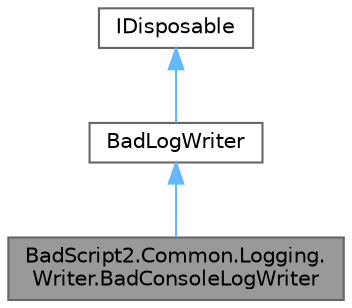 digraph "BadScript2.Common.Logging.Writer.BadConsoleLogWriter"
{
 // LATEX_PDF_SIZE
  bgcolor="transparent";
  edge [fontname=Helvetica,fontsize=10,labelfontname=Helvetica,labelfontsize=10];
  node [fontname=Helvetica,fontsize=10,shape=box,height=0.2,width=0.4];
  Node1 [id="Node000001",label="BadScript2.Common.Logging.\lWriter.BadConsoleLogWriter",height=0.2,width=0.4,color="gray40", fillcolor="grey60", style="filled", fontcolor="black",tooltip="Console Log Writer."];
  Node2 -> Node1 [id="edge1_Node000001_Node000002",dir="back",color="steelblue1",style="solid",tooltip=" "];
  Node2 [id="Node000002",label="BadLogWriter",height=0.2,width=0.4,color="gray40", fillcolor="white", style="filled",URL="$class_bad_script2_1_1_common_1_1_logging_1_1_writer_1_1_bad_log_writer.html",tooltip="Base Class of all log writers."];
  Node3 -> Node2 [id="edge2_Node000002_Node000003",dir="back",color="steelblue1",style="solid",tooltip=" "];
  Node3 [id="Node000003",label="IDisposable",height=0.2,width=0.4,color="gray40", fillcolor="white", style="filled",tooltip=" "];
}
